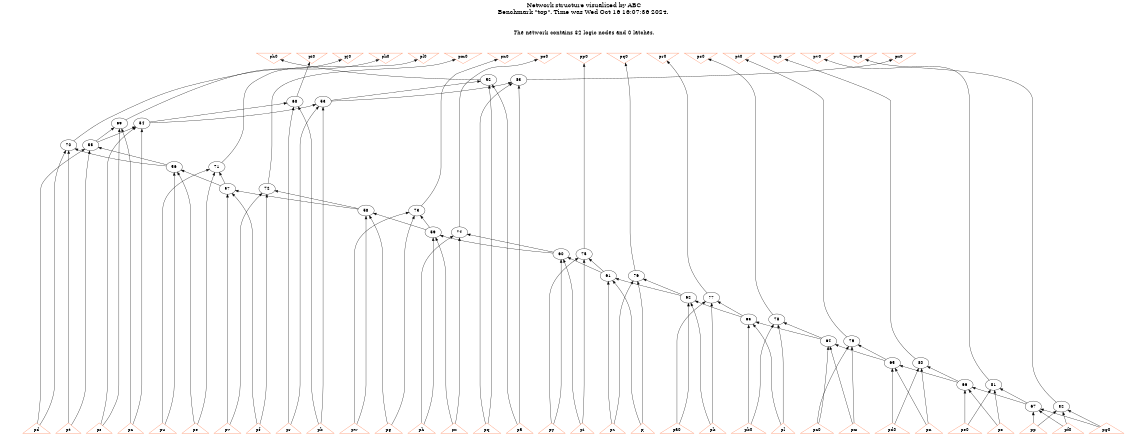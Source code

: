 # Network structure generated by ABC

digraph network {
size = "7.5,10";
center = true;
edge [dir = back];

{
  node [shape = plaintext];
  edge [style = invis];
  LevelTitle1 [label=""];
  LevelTitle2 [label=""];
  Level17 [label = ""];
  Level16 [label = ""];
  Level15 [label = ""];
  Level14 [label = ""];
  Level13 [label = ""];
  Level12 [label = ""];
  Level11 [label = ""];
  Level10 [label = ""];
  Level9 [label = ""];
  Level8 [label = ""];
  Level7 [label = ""];
  Level6 [label = ""];
  Level5 [label = ""];
  Level4 [label = ""];
  Level3 [label = ""];
  Level2 [label = ""];
  Level1 [label = ""];
  Level0 [label = ""];
  LevelTitle1 ->  LevelTitle2 ->  Level17 ->  Level16 ->  Level15 ->  Level14 ->  Level13 ->  Level12 ->  Level11 ->  Level10 ->  Level9 ->  Level8 ->  Level7 ->  Level6 ->  Level5 ->  Level4 ->  Level3 ->  Level2 ->  Level1 ->  Level0;
}

{
  rank = same;
  LevelTitle1;
  title1 [shape=plaintext,
          fontsize=20,
          fontname = "Times-Roman",
          label="Network structure visualized by ABC\nBenchmark \"top\". Time was Wed Oct 16 16:07:36 2024. "
         ];
}

{
  rank = same;
  LevelTitle2;
  title2 [shape=plaintext,
          fontsize=18,
          fontname = "Times-Roman",
          label="The network contains 32 logic nodes and 0 latches.\n"
         ];
}

{
  rank = same;
  Level17;
  Node34 [label = "ph0", shape = invtriangle, color = coral, fillcolor = coral];
  Node35 [label = "pi0", shape = invtriangle, color = coral, fillcolor = coral];
  Node36 [label = "pj0", shape = invtriangle, color = coral, fillcolor = coral];
  Node37 [label = "pk0", shape = invtriangle, color = coral, fillcolor = coral];
  Node38 [label = "pl0", shape = invtriangle, color = coral, fillcolor = coral];
  Node39 [label = "pm0", shape = invtriangle, color = coral, fillcolor = coral];
  Node40 [label = "pn0", shape = invtriangle, color = coral, fillcolor = coral];
  Node41 [label = "po0", shape = invtriangle, color = coral, fillcolor = coral];
  Node42 [label = "pp0", shape = invtriangle, color = coral, fillcolor = coral];
  Node43 [label = "pq0", shape = invtriangle, color = coral, fillcolor = coral];
  Node44 [label = "pr0", shape = invtriangle, color = coral, fillcolor = coral];
  Node45 [label = "ps0", shape = invtriangle, color = coral, fillcolor = coral];
  Node46 [label = "pt0", shape = invtriangle, color = coral, fillcolor = coral];
  Node47 [label = "pu0", shape = invtriangle, color = coral, fillcolor = coral];
  Node48 [label = "pv0", shape = invtriangle, color = coral, fillcolor = coral];
  Node49 [label = "pw0", shape = invtriangle, color = coral, fillcolor = coral];
  Node50 [label = "px0", shape = invtriangle, color = coral, fillcolor = coral];
}

{
  rank = same;
  Level16;
  Node52 [label = "52\n", shape = ellipse];
  Node83 [label = "83\n", shape = ellipse];
}

{
  rank = same;
  Level15;
  Node53 [label = "53\n", shape = ellipse];
  Node68 [label = "68\n", shape = ellipse];
}

{
  rank = same;
  Level14;
  Node54 [label = "54\n", shape = ellipse];
  Node69 [label = "69\n", shape = ellipse];
}

{
  rank = same;
  Level13;
  Node55 [label = "55\n", shape = ellipse];
  Node70 [label = "70\n", shape = ellipse];
}

{
  rank = same;
  Level12;
  Node56 [label = "56\n", shape = ellipse];
  Node71 [label = "71\n", shape = ellipse];
}

{
  rank = same;
  Level11;
  Node57 [label = "57\n", shape = ellipse];
  Node72 [label = "72\n", shape = ellipse];
}

{
  rank = same;
  Level10;
  Node58 [label = "58\n", shape = ellipse];
  Node73 [label = "73\n", shape = ellipse];
}

{
  rank = same;
  Level9;
  Node59 [label = "59\n", shape = ellipse];
  Node74 [label = "74\n", shape = ellipse];
}

{
  rank = same;
  Level8;
  Node60 [label = "60\n", shape = ellipse];
  Node75 [label = "75\n", shape = ellipse];
}

{
  rank = same;
  Level7;
  Node61 [label = "61\n", shape = ellipse];
  Node76 [label = "76\n", shape = ellipse];
}

{
  rank = same;
  Level6;
  Node62 [label = "62\n", shape = ellipse];
  Node77 [label = "77\n", shape = ellipse];
}

{
  rank = same;
  Level5;
  Node63 [label = "63\n", shape = ellipse];
  Node78 [label = "78\n", shape = ellipse];
}

{
  rank = same;
  Level4;
  Node64 [label = "64\n", shape = ellipse];
  Node79 [label = "79\n", shape = ellipse];
}

{
  rank = same;
  Level3;
  Node65 [label = "65\n", shape = ellipse];
  Node80 [label = "80\n", shape = ellipse];
}

{
  rank = same;
  Level2;
  Node66 [label = "66\n", shape = ellipse];
  Node81 [label = "81\n", shape = ellipse];
}

{
  rank = same;
  Level1;
  Node67 [label = "67\n", shape = ellipse];
  Node82 [label = "82\n", shape = ellipse];
}

{
  rank = same;
  Level0;
  Node1 [label = "pp", shape = triangle, color = coral, fillcolor = coral];
  Node2 [label = "pa0", shape = triangle, color = coral, fillcolor = coral];
  Node3 [label = "pq", shape = triangle, color = coral, fillcolor = coral];
  Node4 [label = "pb0", shape = triangle, color = coral, fillcolor = coral];
  Node5 [label = "pr", shape = triangle, color = coral, fillcolor = coral];
  Node6 [label = "pc0", shape = triangle, color = coral, fillcolor = coral];
  Node7 [label = "ps", shape = triangle, color = coral, fillcolor = coral];
  Node8 [label = "pd0", shape = triangle, color = coral, fillcolor = coral];
  Node9 [label = "pt", shape = triangle, color = coral, fillcolor = coral];
  Node10 [label = "pe0", shape = triangle, color = coral, fillcolor = coral];
  Node11 [label = "pu", shape = triangle, color = coral, fillcolor = coral];
  Node12 [label = "pf0", shape = triangle, color = coral, fillcolor = coral];
  Node13 [label = "pv", shape = triangle, color = coral, fillcolor = coral];
  Node14 [label = "pg0", shape = triangle, color = coral, fillcolor = coral];
  Node15 [label = "pw", shape = triangle, color = coral, fillcolor = coral];
  Node16 [label = "px", shape = triangle, color = coral, fillcolor = coral];
  Node17 [label = "py", shape = triangle, color = coral, fillcolor = coral];
  Node18 [label = "pz", shape = triangle, color = coral, fillcolor = coral];
  Node19 [label = "pa", shape = triangle, color = coral, fillcolor = coral];
  Node20 [label = "pb", shape = triangle, color = coral, fillcolor = coral];
  Node21 [label = "pc", shape = triangle, color = coral, fillcolor = coral];
  Node22 [label = "pd", shape = triangle, color = coral, fillcolor = coral];
  Node23 [label = "pe", shape = triangle, color = coral, fillcolor = coral];
  Node24 [label = "pf", shape = triangle, color = coral, fillcolor = coral];
  Node25 [label = "pg", shape = triangle, color = coral, fillcolor = coral];
  Node26 [label = "ph", shape = triangle, color = coral, fillcolor = coral];
  Node27 [label = "pi", shape = triangle, color = coral, fillcolor = coral];
  Node28 [label = "pj", shape = triangle, color = coral, fillcolor = coral];
  Node29 [label = "pk", shape = triangle, color = coral, fillcolor = coral];
  Node30 [label = "pl", shape = triangle, color = coral, fillcolor = coral];
  Node31 [label = "pm", shape = triangle, color = coral, fillcolor = coral];
  Node32 [label = "pn", shape = triangle, color = coral, fillcolor = coral];
  Node33 [label = "po", shape = triangle, color = coral, fillcolor = coral];
}

title1 -> title2 [style = invis];
title2 -> Node34 [style = invis];
title2 -> Node35 [style = invis];
title2 -> Node36 [style = invis];
title2 -> Node37 [style = invis];
title2 -> Node38 [style = invis];
title2 -> Node39 [style = invis];
title2 -> Node40 [style = invis];
title2 -> Node41 [style = invis];
title2 -> Node42 [style = invis];
title2 -> Node43 [style = invis];
title2 -> Node44 [style = invis];
title2 -> Node45 [style = invis];
title2 -> Node46 [style = invis];
title2 -> Node47 [style = invis];
title2 -> Node48 [style = invis];
title2 -> Node49 [style = invis];
title2 -> Node50 [style = invis];
Node34 -> Node35 [style = invis];
Node35 -> Node36 [style = invis];
Node36 -> Node37 [style = invis];
Node37 -> Node38 [style = invis];
Node38 -> Node39 [style = invis];
Node39 -> Node40 [style = invis];
Node40 -> Node41 [style = invis];
Node41 -> Node42 [style = invis];
Node42 -> Node43 [style = invis];
Node43 -> Node44 [style = invis];
Node44 -> Node45 [style = invis];
Node45 -> Node46 [style = invis];
Node46 -> Node47 [style = invis];
Node47 -> Node48 [style = invis];
Node48 -> Node49 [style = invis];
Node49 -> Node50 [style = invis];
Node34 -> Node52 [style = solid];
Node35 -> Node68 [style = solid];
Node36 -> Node69 [style = solid];
Node37 -> Node70 [style = solid];
Node38 -> Node71 [style = solid];
Node39 -> Node72 [style = solid];
Node40 -> Node73 [style = solid];
Node41 -> Node74 [style = solid];
Node42 -> Node75 [style = solid];
Node43 -> Node76 [style = solid];
Node44 -> Node77 [style = solid];
Node45 -> Node78 [style = solid];
Node46 -> Node79 [style = solid];
Node47 -> Node80 [style = solid];
Node48 -> Node81 [style = solid];
Node49 -> Node82 [style = solid];
Node50 -> Node83 [style = solid];
Node52 -> Node53 [style = solid];
Node52 -> Node3 [style = solid];
Node52 -> Node19 [style = solid];
Node53 -> Node54 [style = solid];
Node53 -> Node5 [style = solid];
Node53 -> Node20 [style = solid];
Node54 -> Node55 [style = solid];
Node54 -> Node7 [style = solid];
Node54 -> Node21 [style = solid];
Node55 -> Node56 [style = solid];
Node55 -> Node9 [style = solid];
Node55 -> Node22 [style = solid];
Node56 -> Node57 [style = solid];
Node56 -> Node11 [style = solid];
Node56 -> Node23 [style = solid];
Node57 -> Node58 [style = solid];
Node57 -> Node13 [style = solid];
Node57 -> Node24 [style = solid];
Node58 -> Node59 [style = solid];
Node58 -> Node15 [style = solid];
Node58 -> Node25 [style = solid];
Node59 -> Node60 [style = solid];
Node59 -> Node16 [style = solid];
Node59 -> Node26 [style = solid];
Node60 -> Node61 [style = solid];
Node60 -> Node17 [style = solid];
Node60 -> Node27 [style = solid];
Node61 -> Node62 [style = solid];
Node61 -> Node18 [style = solid];
Node61 -> Node28 [style = solid];
Node62 -> Node63 [style = solid];
Node62 -> Node2 [style = solid];
Node62 -> Node29 [style = solid];
Node63 -> Node64 [style = solid];
Node63 -> Node4 [style = solid];
Node63 -> Node30 [style = solid];
Node64 -> Node65 [style = solid];
Node64 -> Node6 [style = solid];
Node64 -> Node31 [style = solid];
Node65 -> Node66 [style = solid];
Node65 -> Node8 [style = solid];
Node65 -> Node32 [style = solid];
Node66 -> Node67 [style = solid];
Node66 -> Node10 [style = solid];
Node66 -> Node33 [style = solid];
Node67 -> Node1 [style = solid];
Node67 -> Node12 [style = solid];
Node67 -> Node14 [style = solid];
Node68 -> Node54 [style = solid];
Node68 -> Node5 [style = solid];
Node68 -> Node20 [style = solid];
Node69 -> Node55 [style = solid];
Node69 -> Node7 [style = solid];
Node69 -> Node21 [style = solid];
Node70 -> Node56 [style = solid];
Node70 -> Node9 [style = solid];
Node70 -> Node22 [style = solid];
Node71 -> Node57 [style = solid];
Node71 -> Node11 [style = solid];
Node71 -> Node23 [style = solid];
Node72 -> Node58 [style = solid];
Node72 -> Node13 [style = solid];
Node72 -> Node24 [style = solid];
Node73 -> Node59 [style = solid];
Node73 -> Node15 [style = solid];
Node73 -> Node25 [style = solid];
Node74 -> Node60 [style = solid];
Node74 -> Node16 [style = solid];
Node74 -> Node26 [style = solid];
Node75 -> Node61 [style = solid];
Node75 -> Node17 [style = solid];
Node75 -> Node27 [style = solid];
Node76 -> Node62 [style = solid];
Node76 -> Node18 [style = solid];
Node76 -> Node28 [style = solid];
Node77 -> Node63 [style = solid];
Node77 -> Node2 [style = solid];
Node77 -> Node29 [style = solid];
Node78 -> Node64 [style = solid];
Node78 -> Node4 [style = solid];
Node78 -> Node30 [style = solid];
Node79 -> Node65 [style = solid];
Node79 -> Node6 [style = solid];
Node79 -> Node31 [style = solid];
Node80 -> Node66 [style = solid];
Node80 -> Node8 [style = solid];
Node80 -> Node32 [style = solid];
Node81 -> Node67 [style = solid];
Node81 -> Node10 [style = solid];
Node81 -> Node33 [style = solid];
Node82 -> Node1 [style = solid];
Node82 -> Node12 [style = solid];
Node82 -> Node14 [style = solid];
Node83 -> Node53 [style = solid];
Node83 -> Node3 [style = solid];
Node83 -> Node19 [style = solid];
}

